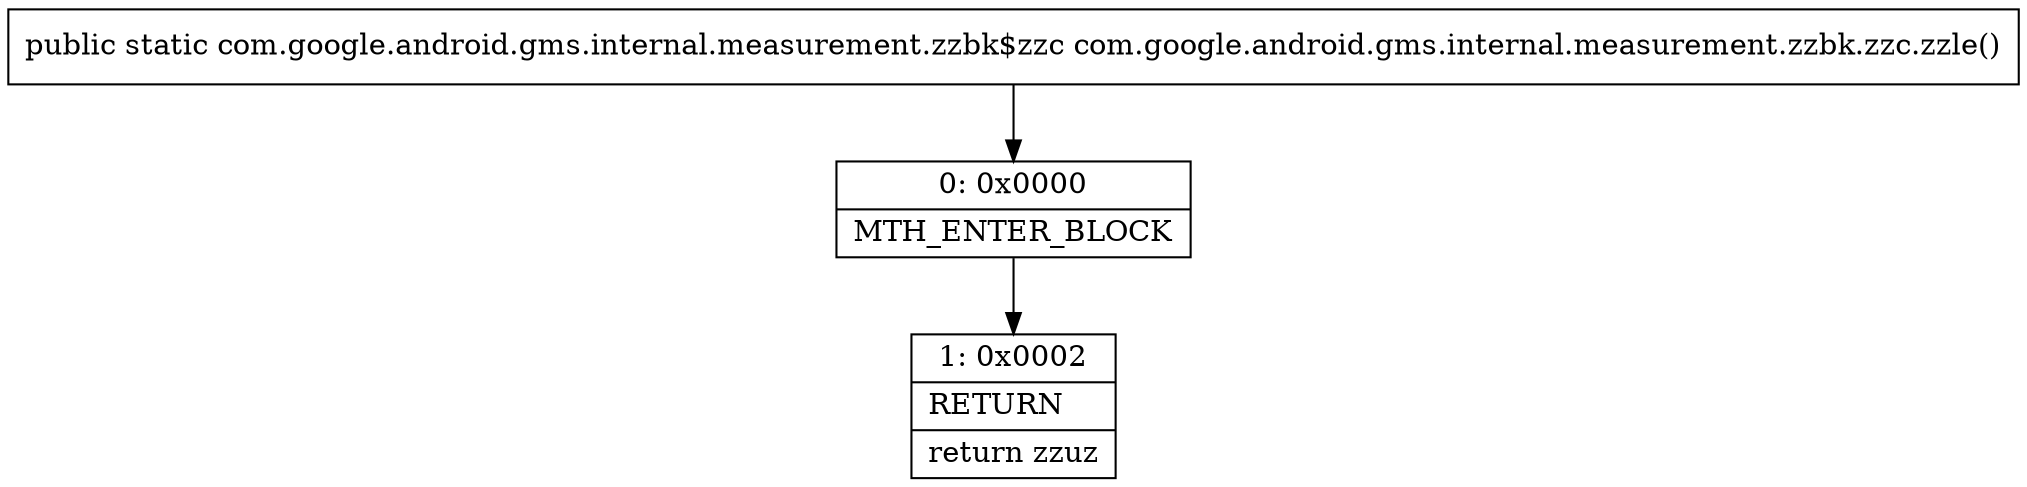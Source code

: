 digraph "CFG forcom.google.android.gms.internal.measurement.zzbk.zzc.zzle()Lcom\/google\/android\/gms\/internal\/measurement\/zzbk$zzc;" {
Node_0 [shape=record,label="{0\:\ 0x0000|MTH_ENTER_BLOCK\l}"];
Node_1 [shape=record,label="{1\:\ 0x0002|RETURN\l|return zzuz\l}"];
MethodNode[shape=record,label="{public static com.google.android.gms.internal.measurement.zzbk$zzc com.google.android.gms.internal.measurement.zzbk.zzc.zzle() }"];
MethodNode -> Node_0;
Node_0 -> Node_1;
}

